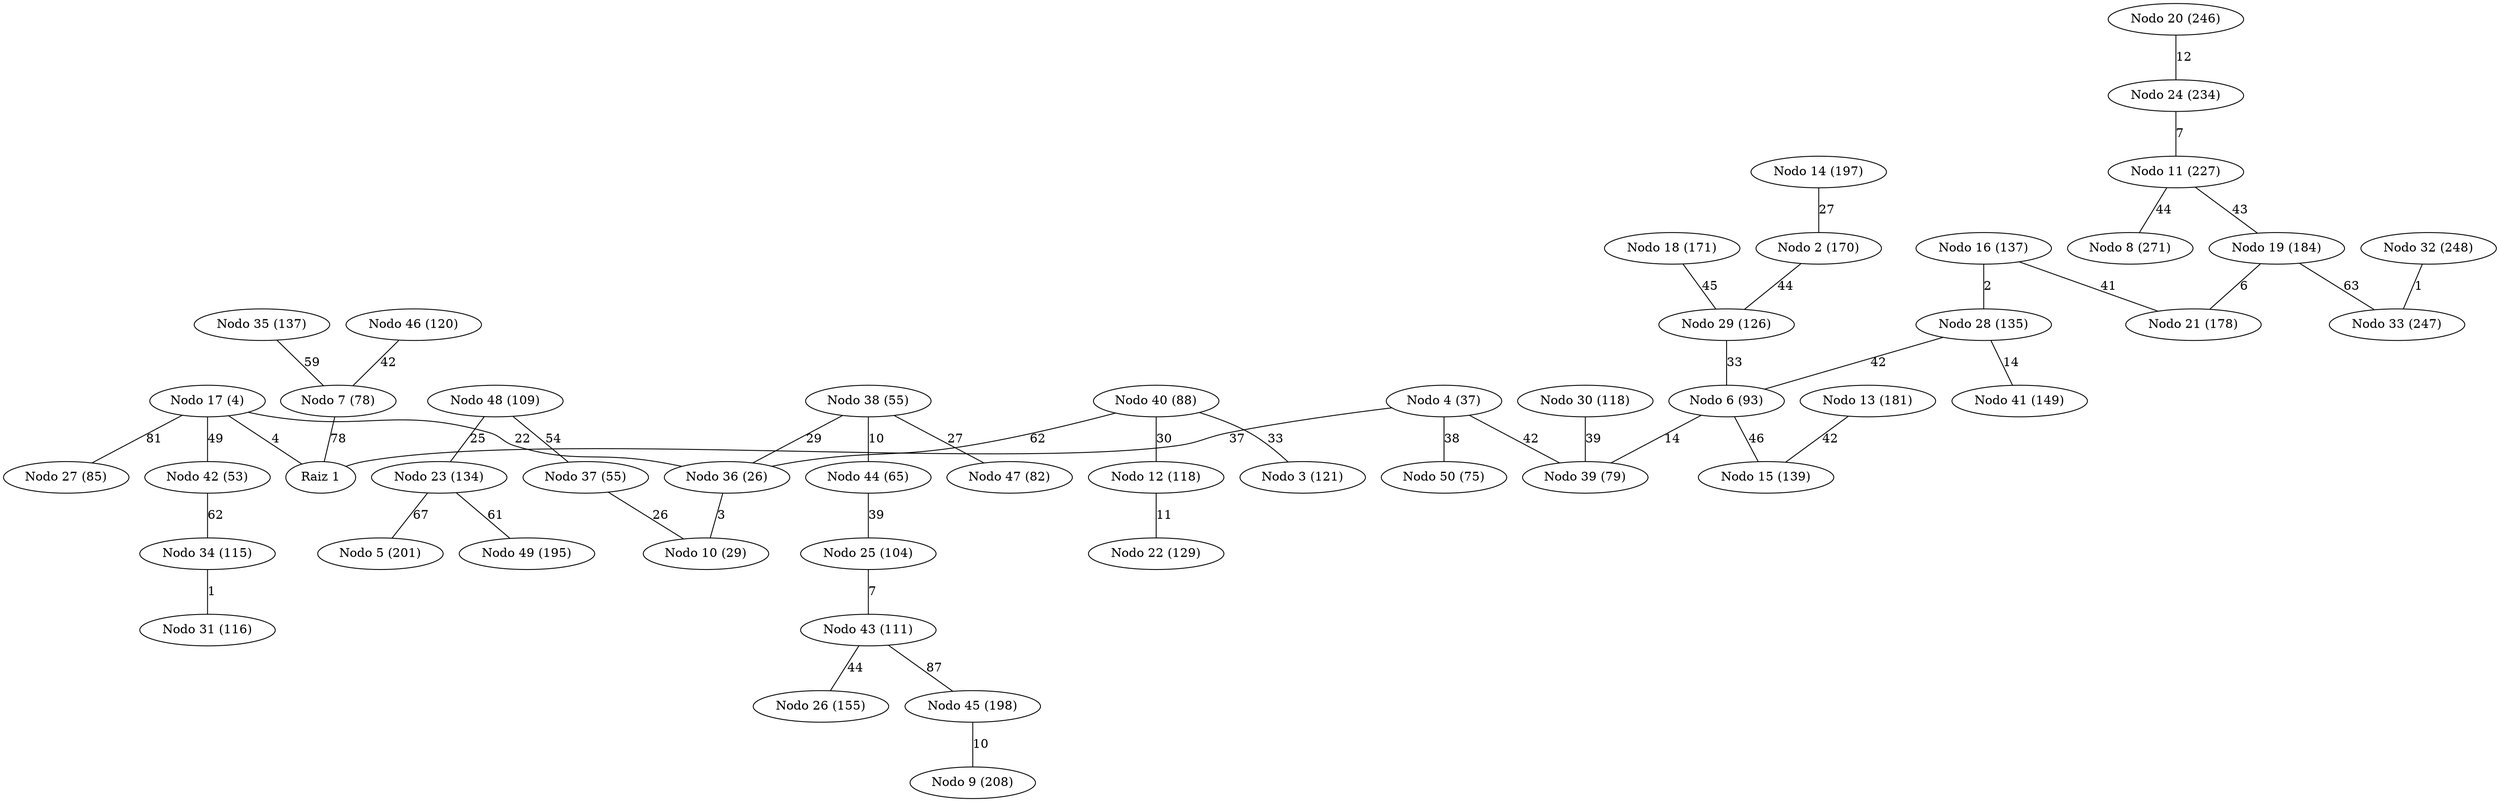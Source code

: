 graph arbol_dijkstra_G_1 {
    "1" [label="Raiz 1"];
    "17" [label="Nodo 17 (4)"];
    "36" [label="Nodo 36 (26)"];
    "10" [label="Nodo 10 (29)"];
    "4" [label="Nodo 4 (37)"];
    "42" [label="Nodo 42 (53)"];
    "37" [label="Nodo 37 (55)"];
    "38" [label="Nodo 38 (55)"];
    "44" [label="Nodo 44 (65)"];
    "50" [label="Nodo 50 (75)"];
    "7" [label="Nodo 7 (78)"];
    "39" [label="Nodo 39 (79)"];
    "47" [label="Nodo 47 (82)"];
    "27" [label="Nodo 27 (85)"];
    "40" [label="Nodo 40 (88)"];
    "6" [label="Nodo 6 (93)"];
    "25" [label="Nodo 25 (104)"];
    "48" [label="Nodo 48 (109)"];
    "43" [label="Nodo 43 (111)"];
    "34" [label="Nodo 34 (115)"];
    "31" [label="Nodo 31 (116)"];
    "12" [label="Nodo 12 (118)"];
    "30" [label="Nodo 30 (118)"];
    "46" [label="Nodo 46 (120)"];
    "3" [label="Nodo 3 (121)"];
    "29" [label="Nodo 29 (126)"];
    "22" [label="Nodo 22 (129)"];
    "23" [label="Nodo 23 (134)"];
    "28" [label="Nodo 28 (135)"];
    "16" [label="Nodo 16 (137)"];
    "35" [label="Nodo 35 (137)"];
    "15" [label="Nodo 15 (139)"];
    "41" [label="Nodo 41 (149)"];
    "26" [label="Nodo 26 (155)"];
    "2" [label="Nodo 2 (170)"];
    "18" [label="Nodo 18 (171)"];
    "21" [label="Nodo 21 (178)"];
    "13" [label="Nodo 13 (181)"];
    "19" [label="Nodo 19 (184)"];
    "49" [label="Nodo 49 (195)"];
    "14" [label="Nodo 14 (197)"];
    "45" [label="Nodo 45 (198)"];
    "5" [label="Nodo 5 (201)"];
    "9" [label="Nodo 9 (208)"];
    "11" [label="Nodo 11 (227)"];
    "24" [label="Nodo 24 (234)"];
    "20" [label="Nodo 20 (246)"];
    "33" [label="Nodo 33 (247)"];
    "32" [label="Nodo 32 (248)"];
    "8" [label="Nodo 8 (271)"];
    20 -- 24 [label="12"];
    24 -- 11 [label="7"];
    14 -- 2 [label="27"];
    11 -- 19 [label="43"];
    11 -- 8 [label="44"];
    32 -- 33 [label="1"];
    19 -- 21 [label="6"];
    19 -- 33 [label="63"];
    40 -- 36 [label="62"];
    40 -- 12 [label="30"];
    40 -- 3 [label="33"];
    18 -- 29 [label="45"];
    2 -- 29 [label="44"];
    35 -- 7 [label="59"];
    29 -- 6 [label="33"];
    12 -- 22 [label="11"];
    16 -- 28 [label="2"];
    13 -- 15 [label="42"];
    16 -- 21 [label="41"];
    28 -- 6 [label="42"];
    28 -- 41 [label="14"];
    6 -- 39 [label="14"];
    6 -- 15 [label="46"];
    46 -- 7 [label="42"];
    30 -- 39 [label="39"];
    7 -- 1 [label="78"];
    4 -- 1 [label="37"];
    4 -- 39 [label="42"];
    4 -- 50 [label="38"];
    17 -- 1 [label="4"];
    17 -- 27 [label="81"];
    17 -- 42 [label="49"];
    38 -- 36 [label="29"];
    17 -- 36 [label="22"];
    42 -- 34 [label="62"];
    48 -- 37 [label="54"];
    38 -- 47 [label="27"];
    34 -- 31 [label="1"];
    37 -- 10 [label="26"];
    38 -- 44 [label="10"];
    36 -- 10 [label="3"];
    48 -- 23 [label="25"];
    44 -- 25 [label="39"];
    25 -- 43 [label="7"];
    23 -- 49 [label="61"];
    23 -- 5 [label="67"];
    43 -- 45 [label="87"];
    43 -- 26 [label="44"];
    45 -- 9 [label="10"];
}